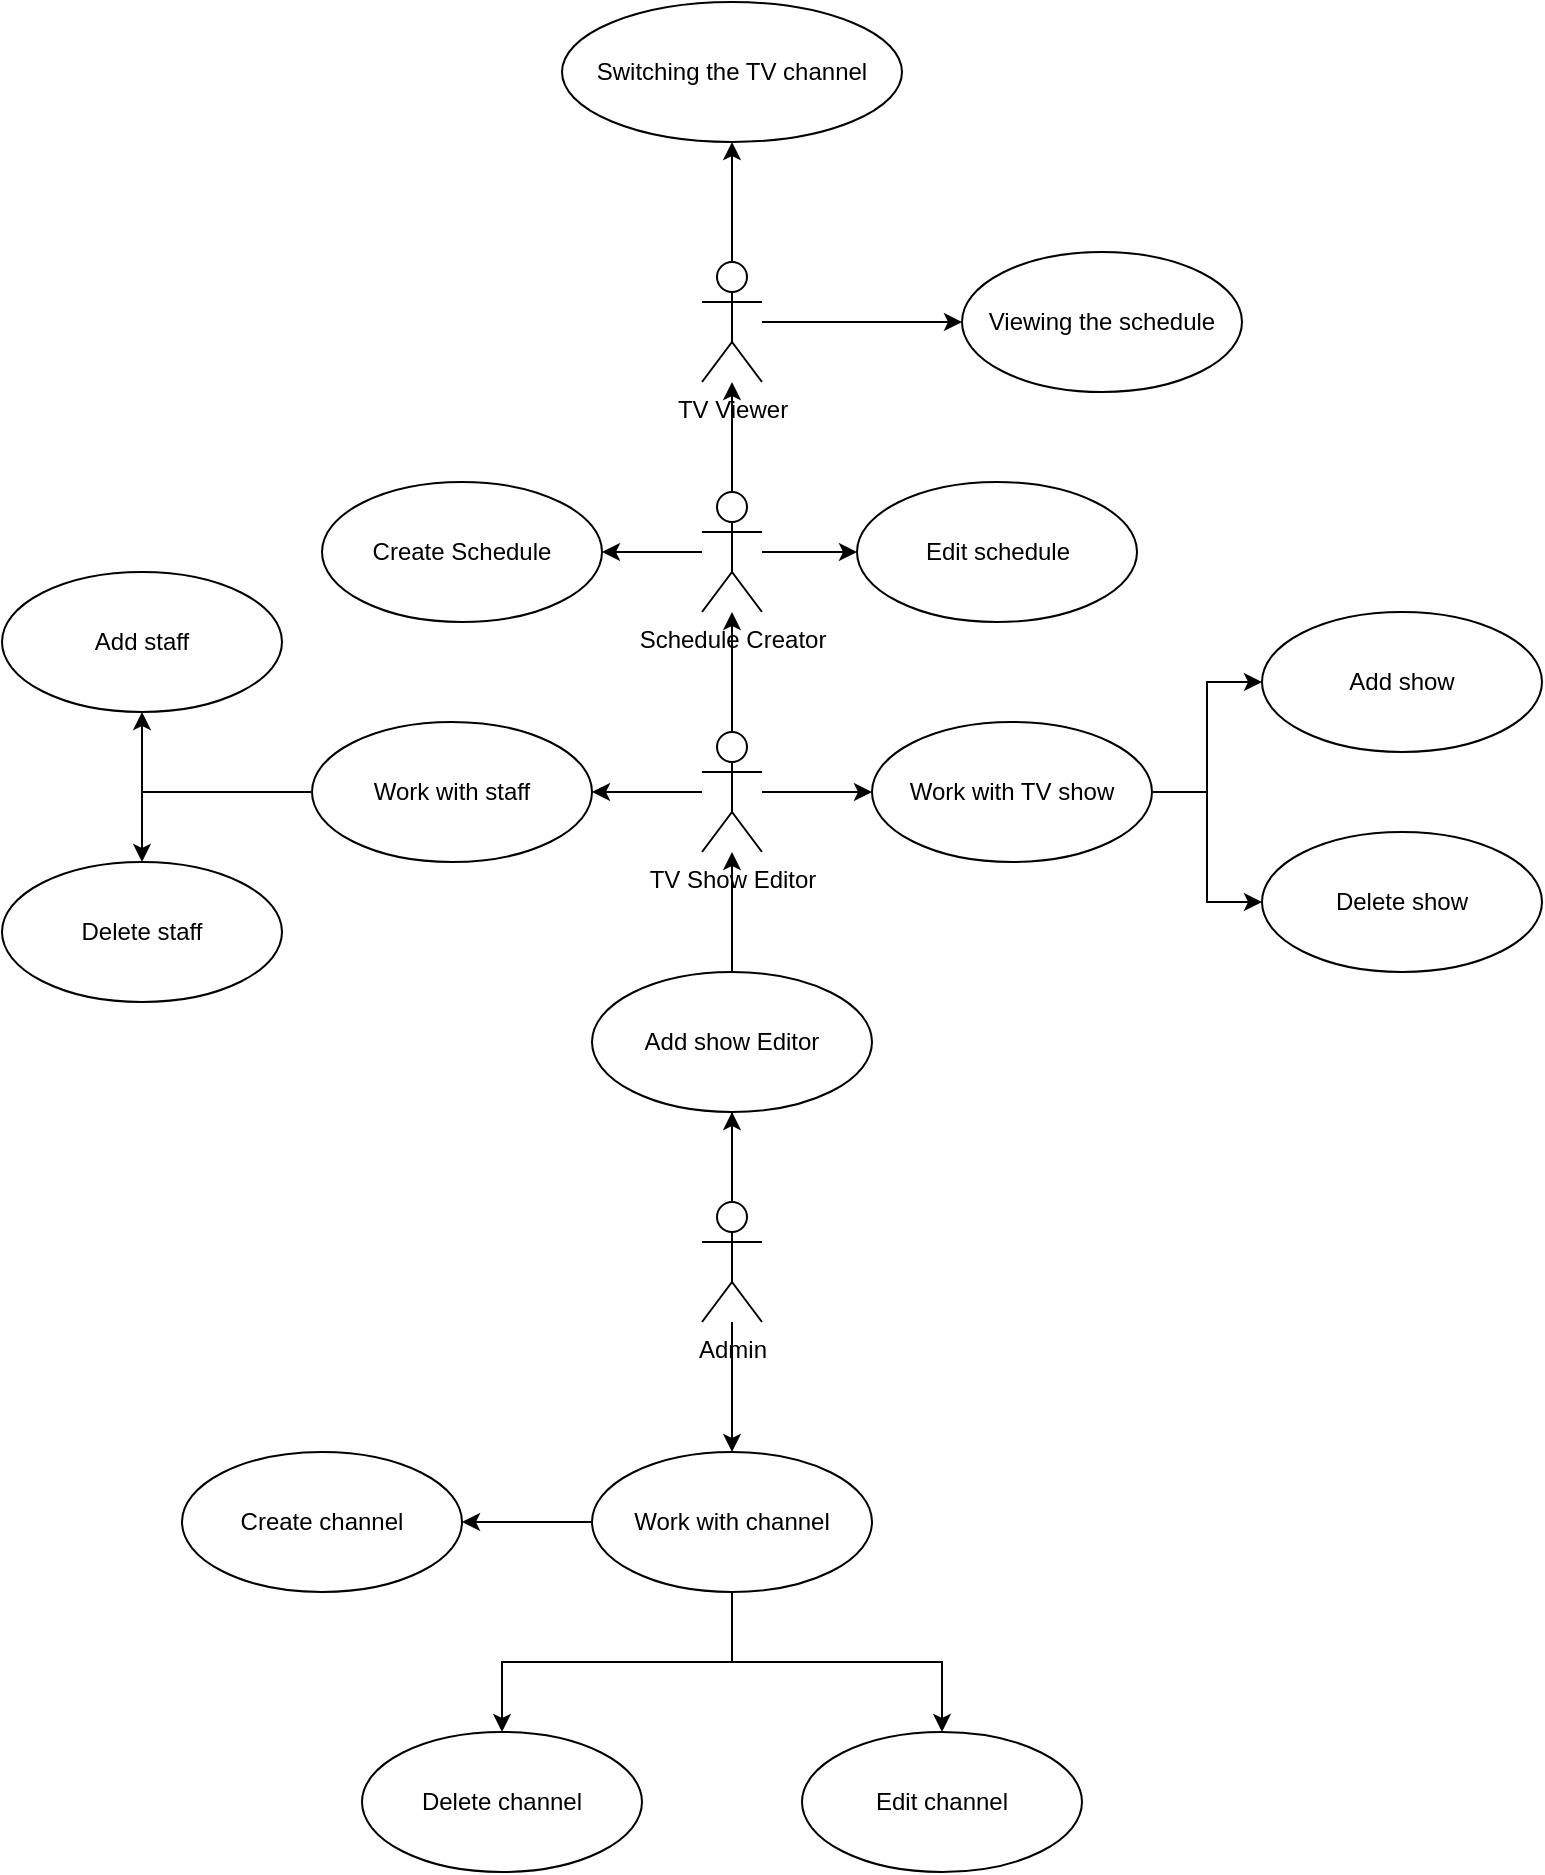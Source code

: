 <mxfile version="20.4.0" type="github">
  <diagram id="X2K3a4CVGlsGaMza_VcX" name="Страница 1">
    <mxGraphModel dx="2154" dy="794" grid="1" gridSize="10" guides="1" tooltips="1" connect="1" arrows="1" fold="1" page="1" pageScale="1" pageWidth="827" pageHeight="1169" math="0" shadow="0">
      <root>
        <mxCell id="0" />
        <mxCell id="1" parent="0" />
        <mxCell id="IsSY0tmbwH1rrZSBO-qD-2" style="edgeStyle=orthogonalEdgeStyle;rounded=0;orthogonalLoop=1;jettySize=auto;html=1;startArrow=none;" edge="1" parent="1" source="IsSY0tmbwH1rrZSBO-qD-27" target="IsSY0tmbwH1rrZSBO-qD-11">
          <mxGeometry relative="1" as="geometry" />
        </mxCell>
        <mxCell id="IsSY0tmbwH1rrZSBO-qD-3" style="edgeStyle=orthogonalEdgeStyle;rounded=0;orthogonalLoop=1;jettySize=auto;html=1;" edge="1" parent="1" source="IsSY0tmbwH1rrZSBO-qD-5" target="IsSY0tmbwH1rrZSBO-qD-15">
          <mxGeometry relative="1" as="geometry" />
        </mxCell>
        <mxCell id="IsSY0tmbwH1rrZSBO-qD-4" style="edgeStyle=orthogonalEdgeStyle;rounded=0;orthogonalLoop=1;jettySize=auto;html=1;" edge="1" parent="1" source="IsSY0tmbwH1rrZSBO-qD-5" target="IsSY0tmbwH1rrZSBO-qD-27">
          <mxGeometry relative="1" as="geometry" />
        </mxCell>
        <mxCell id="IsSY0tmbwH1rrZSBO-qD-5" value="Admin" style="shape=umlActor;verticalLabelPosition=bottom;verticalAlign=top;html=1;" vertex="1" parent="1">
          <mxGeometry x="240" y="1185" width="30" height="60" as="geometry" />
        </mxCell>
        <mxCell id="IsSY0tmbwH1rrZSBO-qD-6" value="Create channel" style="ellipse;whiteSpace=wrap;html=1;" vertex="1" parent="1">
          <mxGeometry x="-20" y="1310" width="140" height="70" as="geometry" />
        </mxCell>
        <mxCell id="IsSY0tmbwH1rrZSBO-qD-7" value="Delete channel" style="ellipse;whiteSpace=wrap;html=1;" vertex="1" parent="1">
          <mxGeometry x="70" y="1450" width="140" height="70" as="geometry" />
        </mxCell>
        <mxCell id="IsSY0tmbwH1rrZSBO-qD-8" style="edgeStyle=orthogonalEdgeStyle;rounded=0;orthogonalLoop=1;jettySize=auto;html=1;entryX=0;entryY=0.5;entryDx=0;entryDy=0;" edge="1" parent="1" source="IsSY0tmbwH1rrZSBO-qD-11" target="IsSY0tmbwH1rrZSBO-qD-19">
          <mxGeometry relative="1" as="geometry" />
        </mxCell>
        <mxCell id="IsSY0tmbwH1rrZSBO-qD-9" style="edgeStyle=orthogonalEdgeStyle;rounded=0;orthogonalLoop=1;jettySize=auto;html=1;" edge="1" parent="1" source="IsSY0tmbwH1rrZSBO-qD-11" target="IsSY0tmbwH1rrZSBO-qD-24">
          <mxGeometry relative="1" as="geometry" />
        </mxCell>
        <mxCell id="IsSY0tmbwH1rrZSBO-qD-10" style="edgeStyle=orthogonalEdgeStyle;rounded=0;orthogonalLoop=1;jettySize=auto;html=1;" edge="1" parent="1" source="IsSY0tmbwH1rrZSBO-qD-11" target="IsSY0tmbwH1rrZSBO-qD-37">
          <mxGeometry relative="1" as="geometry" />
        </mxCell>
        <mxCell id="IsSY0tmbwH1rrZSBO-qD-11" value="TV Show Editor" style="shape=umlActor;verticalLabelPosition=bottom;verticalAlign=top;html=1;" vertex="1" parent="1">
          <mxGeometry x="240" y="950" width="30" height="60" as="geometry" />
        </mxCell>
        <mxCell id="IsSY0tmbwH1rrZSBO-qD-12" style="edgeStyle=orthogonalEdgeStyle;rounded=0;orthogonalLoop=1;jettySize=auto;html=1;" edge="1" parent="1" source="IsSY0tmbwH1rrZSBO-qD-15" target="IsSY0tmbwH1rrZSBO-qD-6">
          <mxGeometry relative="1" as="geometry" />
        </mxCell>
        <mxCell id="IsSY0tmbwH1rrZSBO-qD-13" style="edgeStyle=orthogonalEdgeStyle;rounded=0;orthogonalLoop=1;jettySize=auto;html=1;entryX=0.5;entryY=0;entryDx=0;entryDy=0;" edge="1" parent="1" source="IsSY0tmbwH1rrZSBO-qD-15" target="IsSY0tmbwH1rrZSBO-qD-7">
          <mxGeometry relative="1" as="geometry" />
        </mxCell>
        <mxCell id="IsSY0tmbwH1rrZSBO-qD-14" style="edgeStyle=orthogonalEdgeStyle;rounded=0;orthogonalLoop=1;jettySize=auto;html=1;" edge="1" parent="1" source="IsSY0tmbwH1rrZSBO-qD-15" target="IsSY0tmbwH1rrZSBO-qD-16">
          <mxGeometry relative="1" as="geometry" />
        </mxCell>
        <mxCell id="IsSY0tmbwH1rrZSBO-qD-15" value="Work with channel" style="ellipse;whiteSpace=wrap;html=1;" vertex="1" parent="1">
          <mxGeometry x="185" y="1310" width="140" height="70" as="geometry" />
        </mxCell>
        <mxCell id="IsSY0tmbwH1rrZSBO-qD-16" value="Edit channel" style="ellipse;whiteSpace=wrap;html=1;" vertex="1" parent="1">
          <mxGeometry x="290" y="1450" width="140" height="70" as="geometry" />
        </mxCell>
        <mxCell id="IsSY0tmbwH1rrZSBO-qD-17" style="edgeStyle=orthogonalEdgeStyle;rounded=0;orthogonalLoop=1;jettySize=auto;html=1;entryX=0;entryY=0.5;entryDx=0;entryDy=0;" edge="1" parent="1" source="IsSY0tmbwH1rrZSBO-qD-19" target="IsSY0tmbwH1rrZSBO-qD-20">
          <mxGeometry relative="1" as="geometry" />
        </mxCell>
        <mxCell id="IsSY0tmbwH1rrZSBO-qD-18" style="edgeStyle=orthogonalEdgeStyle;rounded=0;orthogonalLoop=1;jettySize=auto;html=1;entryX=0;entryY=0.5;entryDx=0;entryDy=0;" edge="1" parent="1" source="IsSY0tmbwH1rrZSBO-qD-19" target="IsSY0tmbwH1rrZSBO-qD-21">
          <mxGeometry relative="1" as="geometry" />
        </mxCell>
        <mxCell id="IsSY0tmbwH1rrZSBO-qD-19" value="Work with TV show" style="ellipse;whiteSpace=wrap;html=1;" vertex="1" parent="1">
          <mxGeometry x="325" y="945" width="140" height="70" as="geometry" />
        </mxCell>
        <mxCell id="IsSY0tmbwH1rrZSBO-qD-20" value="Delete show" style="ellipse;whiteSpace=wrap;html=1;" vertex="1" parent="1">
          <mxGeometry x="520" y="1000" width="140" height="70" as="geometry" />
        </mxCell>
        <mxCell id="IsSY0tmbwH1rrZSBO-qD-21" value="Add show" style="ellipse;whiteSpace=wrap;html=1;" vertex="1" parent="1">
          <mxGeometry x="520" y="890" width="140" height="70" as="geometry" />
        </mxCell>
        <mxCell id="IsSY0tmbwH1rrZSBO-qD-22" style="edgeStyle=orthogonalEdgeStyle;rounded=0;orthogonalLoop=1;jettySize=auto;html=1;entryX=0.5;entryY=0;entryDx=0;entryDy=0;" edge="1" parent="1" source="IsSY0tmbwH1rrZSBO-qD-24" target="IsSY0tmbwH1rrZSBO-qD-25">
          <mxGeometry relative="1" as="geometry" />
        </mxCell>
        <mxCell id="IsSY0tmbwH1rrZSBO-qD-23" style="edgeStyle=orthogonalEdgeStyle;rounded=0;orthogonalLoop=1;jettySize=auto;html=1;entryX=0.5;entryY=1;entryDx=0;entryDy=0;" edge="1" parent="1" source="IsSY0tmbwH1rrZSBO-qD-24" target="IsSY0tmbwH1rrZSBO-qD-26">
          <mxGeometry relative="1" as="geometry" />
        </mxCell>
        <mxCell id="IsSY0tmbwH1rrZSBO-qD-24" value="Work with staff" style="ellipse;whiteSpace=wrap;html=1;" vertex="1" parent="1">
          <mxGeometry x="45" y="945" width="140" height="70" as="geometry" />
        </mxCell>
        <mxCell id="IsSY0tmbwH1rrZSBO-qD-25" value="Delete staff" style="ellipse;whiteSpace=wrap;html=1;" vertex="1" parent="1">
          <mxGeometry x="-110" y="1015" width="140" height="70" as="geometry" />
        </mxCell>
        <mxCell id="IsSY0tmbwH1rrZSBO-qD-26" value="Add staff" style="ellipse;whiteSpace=wrap;html=1;" vertex="1" parent="1">
          <mxGeometry x="-110" y="870" width="140" height="70" as="geometry" />
        </mxCell>
        <mxCell id="IsSY0tmbwH1rrZSBO-qD-27" value="Add show Editor" style="ellipse;whiteSpace=wrap;html=1;" vertex="1" parent="1">
          <mxGeometry x="185" y="1070" width="140" height="70" as="geometry" />
        </mxCell>
        <mxCell id="IsSY0tmbwH1rrZSBO-qD-28" value="" style="edgeStyle=orthogonalEdgeStyle;rounded=0;orthogonalLoop=1;jettySize=auto;html=1;endArrow=none;" edge="1" parent="1" source="IsSY0tmbwH1rrZSBO-qD-5" target="IsSY0tmbwH1rrZSBO-qD-27">
          <mxGeometry relative="1" as="geometry">
            <mxPoint x="255" y="1080" as="sourcePoint" />
            <mxPoint x="255" y="970" as="targetPoint" />
          </mxGeometry>
        </mxCell>
        <mxCell id="IsSY0tmbwH1rrZSBO-qD-29" style="edgeStyle=orthogonalEdgeStyle;rounded=0;orthogonalLoop=1;jettySize=auto;html=1;entryX=0.5;entryY=1;entryDx=0;entryDy=0;" edge="1" parent="1" source="IsSY0tmbwH1rrZSBO-qD-31" target="IsSY0tmbwH1rrZSBO-qD-32">
          <mxGeometry relative="1" as="geometry" />
        </mxCell>
        <mxCell id="IsSY0tmbwH1rrZSBO-qD-40" style="edgeStyle=orthogonalEdgeStyle;rounded=0;orthogonalLoop=1;jettySize=auto;html=1;entryX=0;entryY=0.5;entryDx=0;entryDy=0;" edge="1" parent="1" source="IsSY0tmbwH1rrZSBO-qD-31" target="IsSY0tmbwH1rrZSBO-qD-33">
          <mxGeometry relative="1" as="geometry" />
        </mxCell>
        <mxCell id="IsSY0tmbwH1rrZSBO-qD-31" value="TV Viewer" style="shape=umlActor;verticalLabelPosition=bottom;verticalAlign=top;html=1;" vertex="1" parent="1">
          <mxGeometry x="240" y="715" width="30" height="60" as="geometry" />
        </mxCell>
        <mxCell id="IsSY0tmbwH1rrZSBO-qD-32" value="Switching the TV channel" style="ellipse;whiteSpace=wrap;html=1;" vertex="1" parent="1">
          <mxGeometry x="170" y="585" width="170" height="70" as="geometry" />
        </mxCell>
        <mxCell id="IsSY0tmbwH1rrZSBO-qD-33" value="Viewing the schedule" style="ellipse;whiteSpace=wrap;html=1;" vertex="1" parent="1">
          <mxGeometry x="370" y="710" width="140" height="70" as="geometry" />
        </mxCell>
        <mxCell id="IsSY0tmbwH1rrZSBO-qD-34" style="edgeStyle=orthogonalEdgeStyle;rounded=0;orthogonalLoop=1;jettySize=auto;html=1;entryX=1;entryY=0.5;entryDx=0;entryDy=0;" edge="1" parent="1" source="IsSY0tmbwH1rrZSBO-qD-37" target="IsSY0tmbwH1rrZSBO-qD-38">
          <mxGeometry relative="1" as="geometry" />
        </mxCell>
        <mxCell id="IsSY0tmbwH1rrZSBO-qD-35" style="edgeStyle=orthogonalEdgeStyle;rounded=0;orthogonalLoop=1;jettySize=auto;html=1;entryX=0;entryY=0.5;entryDx=0;entryDy=0;" edge="1" parent="1" source="IsSY0tmbwH1rrZSBO-qD-37" target="IsSY0tmbwH1rrZSBO-qD-39">
          <mxGeometry relative="1" as="geometry" />
        </mxCell>
        <mxCell id="IsSY0tmbwH1rrZSBO-qD-36" style="edgeStyle=orthogonalEdgeStyle;rounded=0;orthogonalLoop=1;jettySize=auto;html=1;" edge="1" parent="1" source="IsSY0tmbwH1rrZSBO-qD-37" target="IsSY0tmbwH1rrZSBO-qD-31">
          <mxGeometry relative="1" as="geometry" />
        </mxCell>
        <mxCell id="IsSY0tmbwH1rrZSBO-qD-37" value="Schedule Creator" style="shape=umlActor;verticalLabelPosition=bottom;verticalAlign=top;html=1;" vertex="1" parent="1">
          <mxGeometry x="240" y="830" width="30" height="60" as="geometry" />
        </mxCell>
        <mxCell id="IsSY0tmbwH1rrZSBO-qD-38" value="Create Schedule" style="ellipse;whiteSpace=wrap;html=1;" vertex="1" parent="1">
          <mxGeometry x="50" y="825" width="140" height="70" as="geometry" />
        </mxCell>
        <mxCell id="IsSY0tmbwH1rrZSBO-qD-39" value="Edit schedule" style="ellipse;whiteSpace=wrap;html=1;" vertex="1" parent="1">
          <mxGeometry x="317.5" y="825" width="140" height="70" as="geometry" />
        </mxCell>
      </root>
    </mxGraphModel>
  </diagram>
</mxfile>
